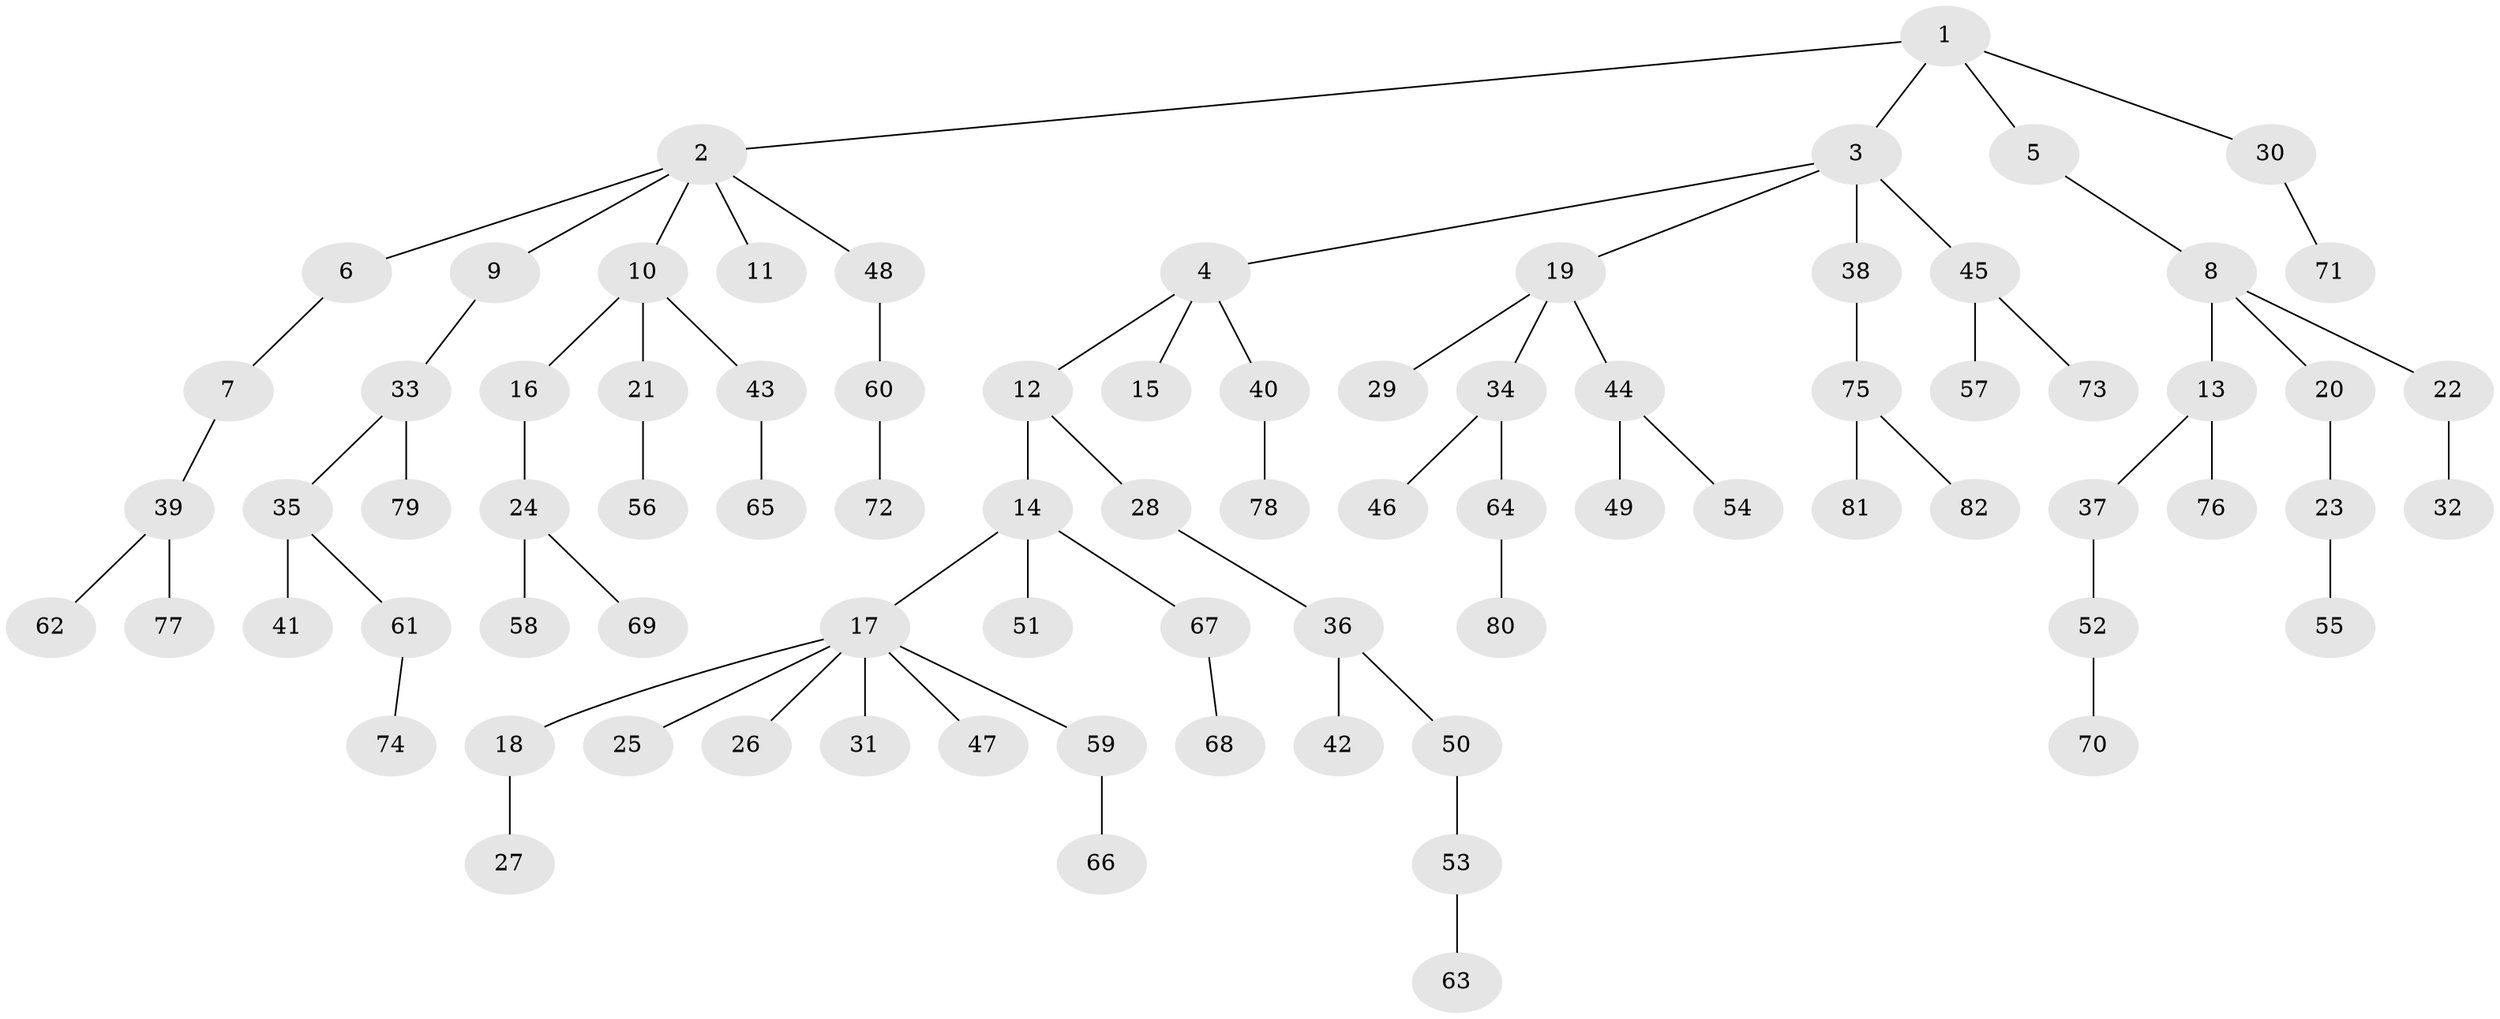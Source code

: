 // Generated by graph-tools (version 1.1) at 2025/53/03/09/25 04:53:48]
// undirected, 82 vertices, 81 edges
graph export_dot {
graph [start="1"]
  node [color=gray90,style=filled];
  1;
  2;
  3;
  4;
  5;
  6;
  7;
  8;
  9;
  10;
  11;
  12;
  13;
  14;
  15;
  16;
  17;
  18;
  19;
  20;
  21;
  22;
  23;
  24;
  25;
  26;
  27;
  28;
  29;
  30;
  31;
  32;
  33;
  34;
  35;
  36;
  37;
  38;
  39;
  40;
  41;
  42;
  43;
  44;
  45;
  46;
  47;
  48;
  49;
  50;
  51;
  52;
  53;
  54;
  55;
  56;
  57;
  58;
  59;
  60;
  61;
  62;
  63;
  64;
  65;
  66;
  67;
  68;
  69;
  70;
  71;
  72;
  73;
  74;
  75;
  76;
  77;
  78;
  79;
  80;
  81;
  82;
  1 -- 2;
  1 -- 3;
  1 -- 5;
  1 -- 30;
  2 -- 6;
  2 -- 9;
  2 -- 10;
  2 -- 11;
  2 -- 48;
  3 -- 4;
  3 -- 19;
  3 -- 38;
  3 -- 45;
  4 -- 12;
  4 -- 15;
  4 -- 40;
  5 -- 8;
  6 -- 7;
  7 -- 39;
  8 -- 13;
  8 -- 20;
  8 -- 22;
  9 -- 33;
  10 -- 16;
  10 -- 21;
  10 -- 43;
  12 -- 14;
  12 -- 28;
  13 -- 37;
  13 -- 76;
  14 -- 17;
  14 -- 51;
  14 -- 67;
  16 -- 24;
  17 -- 18;
  17 -- 25;
  17 -- 26;
  17 -- 31;
  17 -- 47;
  17 -- 59;
  18 -- 27;
  19 -- 29;
  19 -- 34;
  19 -- 44;
  20 -- 23;
  21 -- 56;
  22 -- 32;
  23 -- 55;
  24 -- 58;
  24 -- 69;
  28 -- 36;
  30 -- 71;
  33 -- 35;
  33 -- 79;
  34 -- 46;
  34 -- 64;
  35 -- 41;
  35 -- 61;
  36 -- 42;
  36 -- 50;
  37 -- 52;
  38 -- 75;
  39 -- 62;
  39 -- 77;
  40 -- 78;
  43 -- 65;
  44 -- 49;
  44 -- 54;
  45 -- 57;
  45 -- 73;
  48 -- 60;
  50 -- 53;
  52 -- 70;
  53 -- 63;
  59 -- 66;
  60 -- 72;
  61 -- 74;
  64 -- 80;
  67 -- 68;
  75 -- 81;
  75 -- 82;
}
